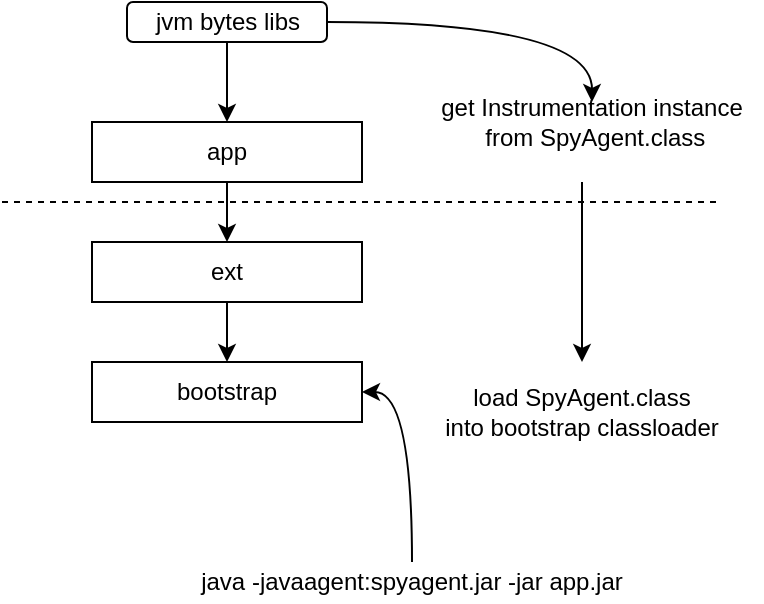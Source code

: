 <mxfile version="13.0.3" type="device"><diagram id="A95iUgpS7yKsUpyOXed-" name="Page-1"><mxGraphModel dx="1186" dy="627" grid="1" gridSize="10" guides="1" tooltips="1" connect="1" arrows="1" fold="1" page="1" pageScale="1" pageWidth="850" pageHeight="1100" math="0" shadow="0"><root><mxCell id="0"/><mxCell id="1" parent="0"/><mxCell id="bUjNZgL7nHXGp9kyvLaa-1" value="bootstrap" style="rounded=0;whiteSpace=wrap;html=1;" vertex="1" parent="1"><mxGeometry x="165" y="190" width="135" height="30" as="geometry"/></mxCell><mxCell id="bUjNZgL7nHXGp9kyvLaa-24" style="edgeStyle=orthogonalEdgeStyle;curved=1;rounded=0;orthogonalLoop=1;jettySize=auto;html=1;exitX=0.5;exitY=0;exitDx=0;exitDy=0;entryX=1;entryY=0.5;entryDx=0;entryDy=0;" edge="1" parent="1" source="bUjNZgL7nHXGp9kyvLaa-3" target="bUjNZgL7nHXGp9kyvLaa-1"><mxGeometry relative="1" as="geometry"/></mxCell><mxCell id="bUjNZgL7nHXGp9kyvLaa-3" value="java -javaagent:spyagent.jar -jar app.jar" style="text;html=1;strokeColor=none;fillColor=none;align=center;verticalAlign=middle;whiteSpace=wrap;rounded=0;" vertex="1" parent="1"><mxGeometry x="190" y="290" width="270" height="20" as="geometry"/></mxCell><mxCell id="bUjNZgL7nHXGp9kyvLaa-22" style="edgeStyle=orthogonalEdgeStyle;curved=1;rounded=0;orthogonalLoop=1;jettySize=auto;html=1;exitX=0.5;exitY=1;exitDx=0;exitDy=0;entryX=0.5;entryY=0;entryDx=0;entryDy=0;" edge="1" parent="1" source="bUjNZgL7nHXGp9kyvLaa-4" target="bUjNZgL7nHXGp9kyvLaa-1"><mxGeometry relative="1" as="geometry"/></mxCell><mxCell id="bUjNZgL7nHXGp9kyvLaa-4" value="ext" style="rounded=0;whiteSpace=wrap;html=1;" vertex="1" parent="1"><mxGeometry x="165" y="130" width="135" height="30" as="geometry"/></mxCell><mxCell id="bUjNZgL7nHXGp9kyvLaa-21" style="edgeStyle=orthogonalEdgeStyle;curved=1;rounded=0;orthogonalLoop=1;jettySize=auto;html=1;exitX=0.5;exitY=1;exitDx=0;exitDy=0;" edge="1" parent="1" source="bUjNZgL7nHXGp9kyvLaa-5" target="bUjNZgL7nHXGp9kyvLaa-4"><mxGeometry relative="1" as="geometry"/></mxCell><mxCell id="bUjNZgL7nHXGp9kyvLaa-5" value="app" style="rounded=0;whiteSpace=wrap;html=1;" vertex="1" parent="1"><mxGeometry x="165" y="70" width="135" height="30" as="geometry"/></mxCell><mxCell id="bUjNZgL7nHXGp9kyvLaa-12" value="load SpyAgent.class &lt;br&gt;into bootstrap classloader" style="text;html=1;strokeColor=none;fillColor=none;align=center;verticalAlign=middle;whiteSpace=wrap;rounded=0;" vertex="1" parent="1"><mxGeometry x="330" y="200" width="160" height="30" as="geometry"/></mxCell><mxCell id="bUjNZgL7nHXGp9kyvLaa-13" value="" style="endArrow=none;dashed=1;html=1;" edge="1" parent="1"><mxGeometry width="50" height="50" relative="1" as="geometry"><mxPoint x="120" y="110" as="sourcePoint"/><mxPoint x="480" y="110" as="targetPoint"/></mxGeometry></mxCell><mxCell id="bUjNZgL7nHXGp9kyvLaa-14" value="" style="endArrow=classic;html=1;" edge="1" parent="1"><mxGeometry width="50" height="50" relative="1" as="geometry"><mxPoint x="410" y="100" as="sourcePoint"/><mxPoint x="410" y="190" as="targetPoint"/></mxGeometry></mxCell><mxCell id="bUjNZgL7nHXGp9kyvLaa-15" value="get Instrumentation instance&lt;br&gt;&amp;nbsp;from SpyAgent.class" style="text;html=1;strokeColor=none;fillColor=none;align=center;verticalAlign=middle;whiteSpace=wrap;rounded=0;" vertex="1" parent="1"><mxGeometry x="330" y="60" width="170" height="20" as="geometry"/></mxCell><mxCell id="bUjNZgL7nHXGp9kyvLaa-19" style="edgeStyle=orthogonalEdgeStyle;curved=1;rounded=0;orthogonalLoop=1;jettySize=auto;html=1;entryX=0.5;entryY=0;entryDx=0;entryDy=0;" edge="1" parent="1" source="bUjNZgL7nHXGp9kyvLaa-18" target="bUjNZgL7nHXGp9kyvLaa-15"><mxGeometry relative="1" as="geometry"/></mxCell><mxCell id="bUjNZgL7nHXGp9kyvLaa-20" style="edgeStyle=orthogonalEdgeStyle;curved=1;rounded=0;orthogonalLoop=1;jettySize=auto;html=1;exitX=0.5;exitY=1;exitDx=0;exitDy=0;entryX=0.5;entryY=0;entryDx=0;entryDy=0;" edge="1" parent="1" source="bUjNZgL7nHXGp9kyvLaa-18" target="bUjNZgL7nHXGp9kyvLaa-5"><mxGeometry relative="1" as="geometry"/></mxCell><mxCell id="bUjNZgL7nHXGp9kyvLaa-18" value="jvm bytes libs" style="rounded=1;whiteSpace=wrap;html=1;" vertex="1" parent="1"><mxGeometry x="182.5" y="10" width="100" height="20" as="geometry"/></mxCell></root></mxGraphModel></diagram></mxfile>